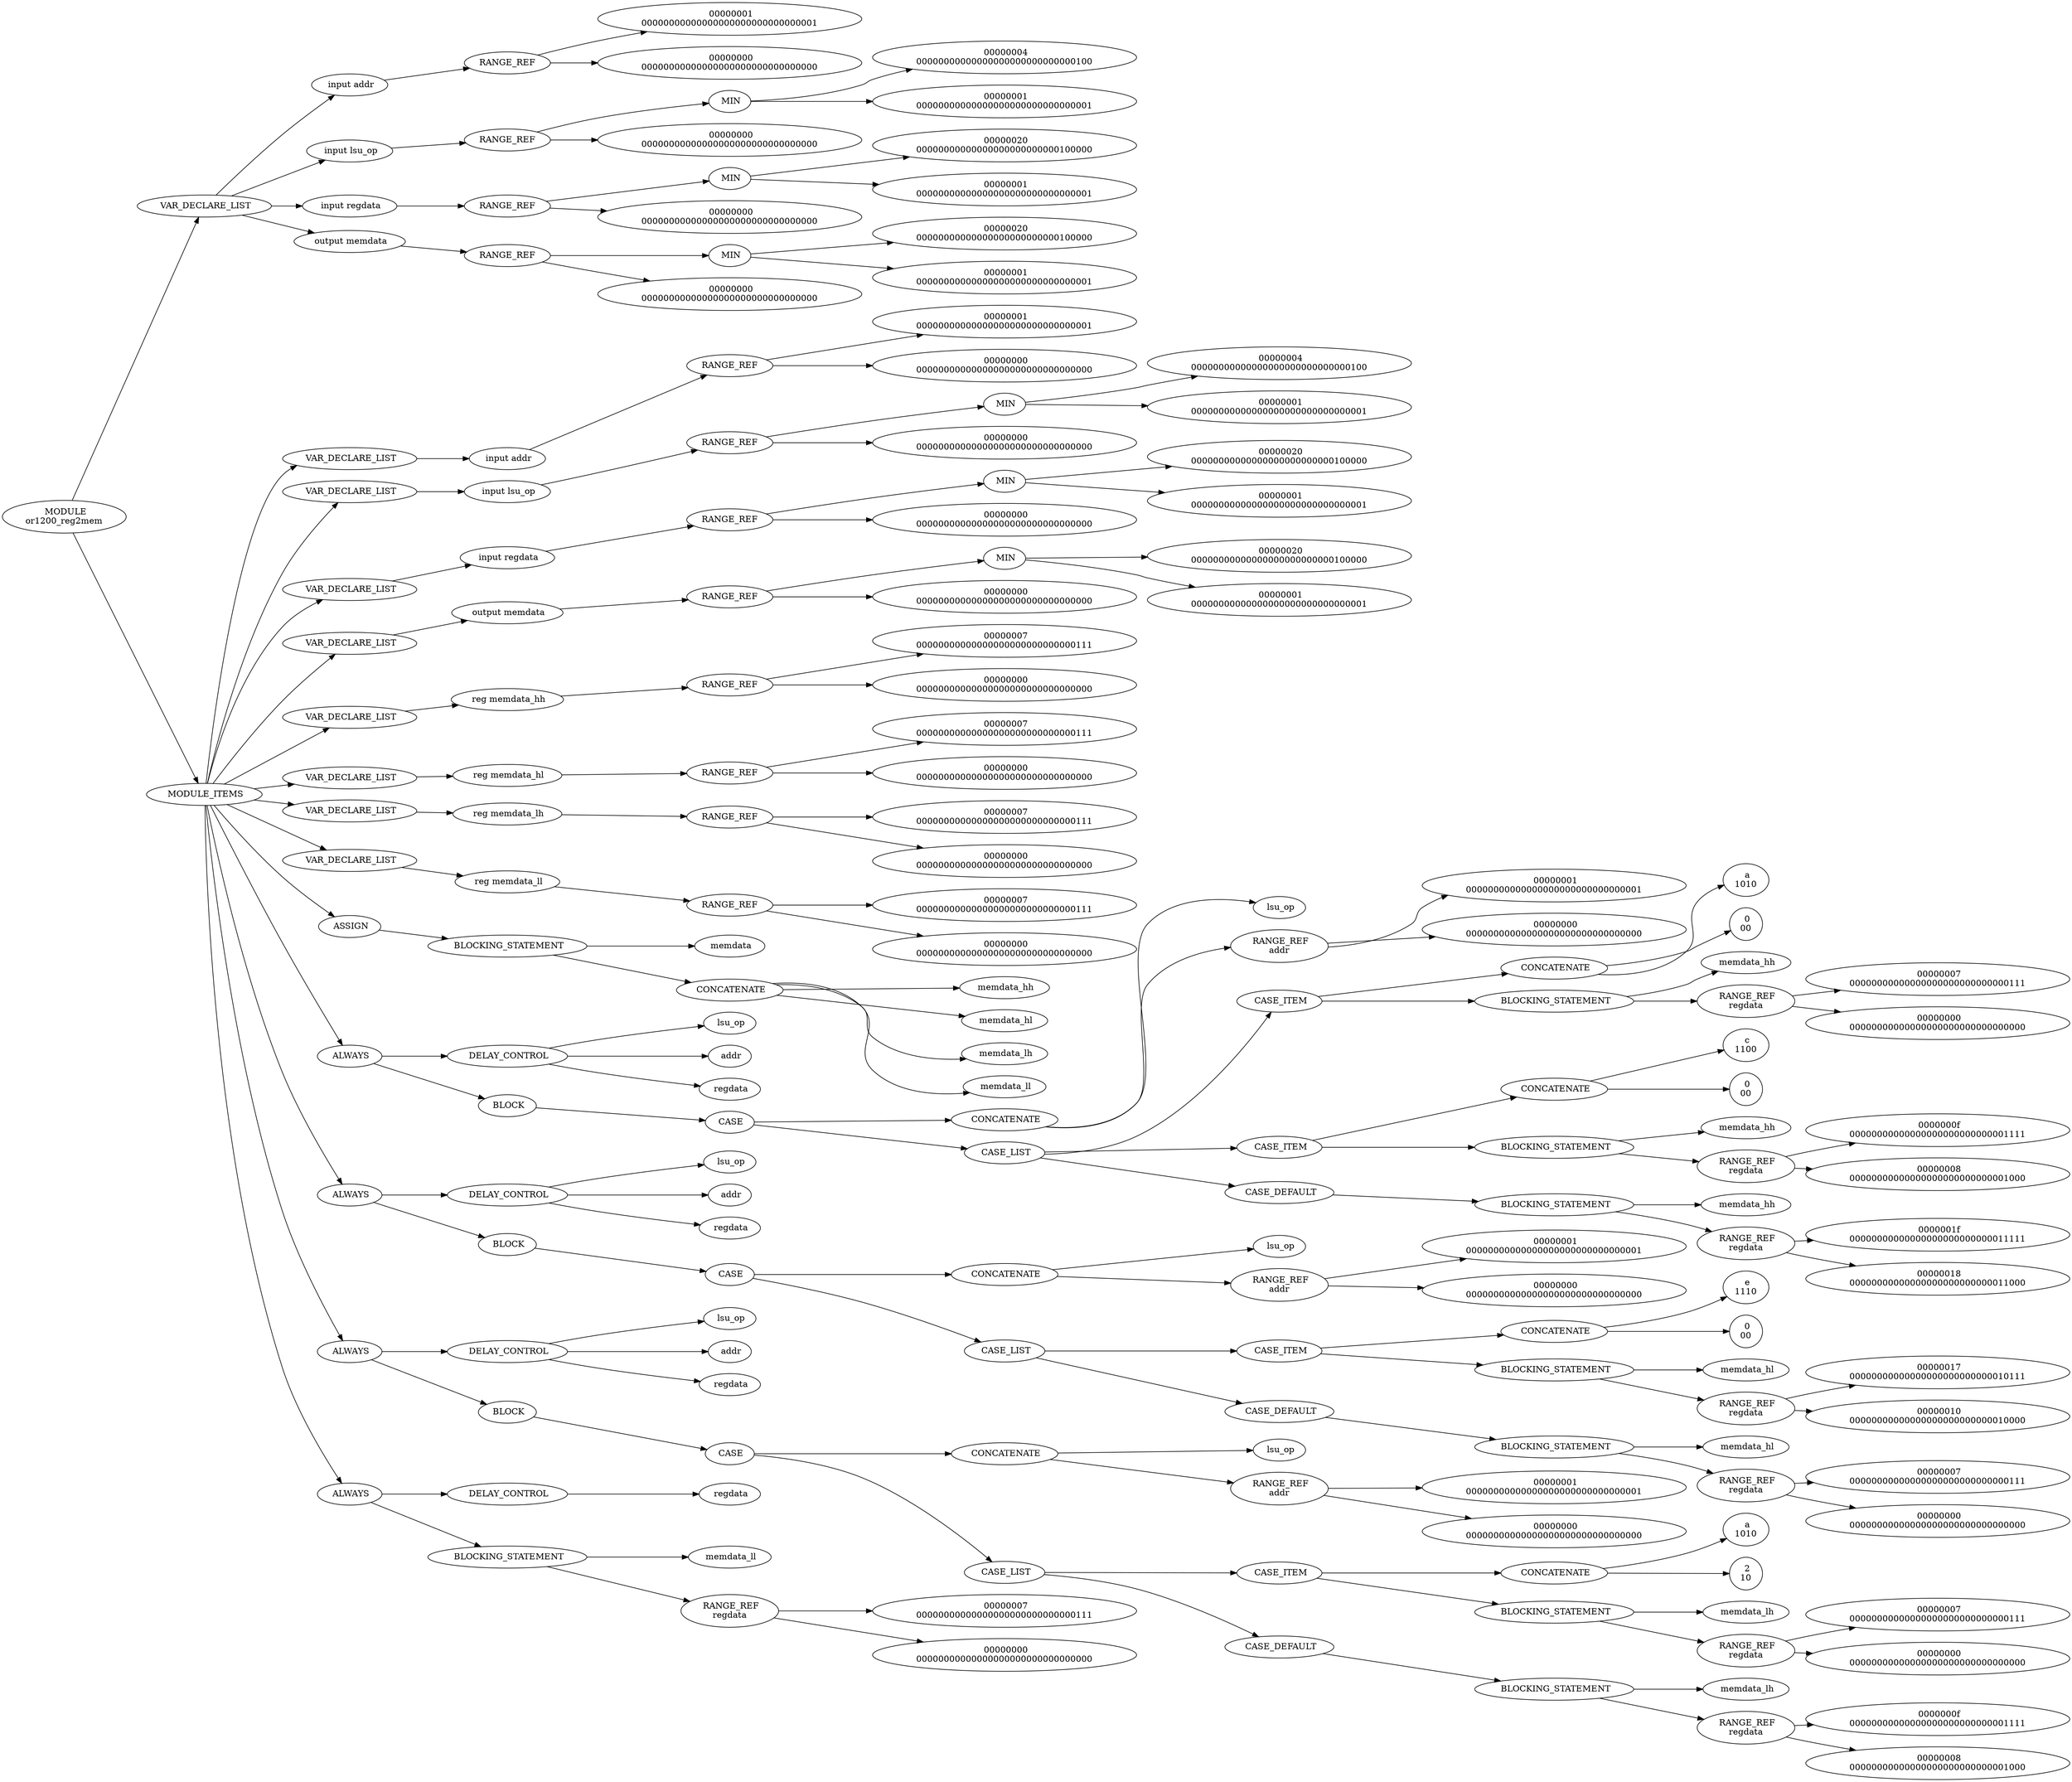 digraph G {	
rankdir=LR;	
ranksep=.25;
	0 [label=< MODULE<br/>or1200_reg2mem>];
	1 [label=< VAR_DECLARE_LIST>];
	0 -> 1;
	2 [label=< input addr>];
	1 -> 2;
	3 [label=<RANGE_REF>];
	2 -> 3;
	4 [label=< 00000001<br/>00000000000000000000000000000001>];
	3 -> 4;
	5 [label=< 00000000<br/>00000000000000000000000000000000>];
	3 -> 5;
	6 [label=< input lsu_op>];
	1 -> 6;
	7 [label=<RANGE_REF>];
	6 -> 7;
	8 [label=< MIN>];
	7 -> 8;
	9 [label=< 00000004<br/>00000000000000000000000000000100>];
	8 -> 9;
	10 [label=< 00000001<br/>00000000000000000000000000000001>];
	8 -> 10;
	11 [label=< 00000000<br/>00000000000000000000000000000000>];
	7 -> 11;
	12 [label=< input regdata>];
	1 -> 12;
	13 [label=<RANGE_REF>];
	12 -> 13;
	14 [label=< MIN>];
	13 -> 14;
	15 [label=< 00000020<br/>00000000000000000000000000100000>];
	14 -> 15;
	16 [label=< 00000001<br/>00000000000000000000000000000001>];
	14 -> 16;
	17 [label=< 00000000<br/>00000000000000000000000000000000>];
	13 -> 17;
	18 [label=< output memdata>];
	1 -> 18;
	19 [label=<RANGE_REF>];
	18 -> 19;
	20 [label=< MIN>];
	19 -> 20;
	21 [label=< 00000020<br/>00000000000000000000000000100000>];
	20 -> 21;
	22 [label=< 00000001<br/>00000000000000000000000000000001>];
	20 -> 22;
	23 [label=< 00000000<br/>00000000000000000000000000000000>];
	19 -> 23;
	24 [label=< MODULE_ITEMS>];
	0 -> 24;
	25 [label=< VAR_DECLARE_LIST>];
	24 -> 25;
	26 [label=< input addr>];
	25 -> 26;
	27 [label=<RANGE_REF>];
	26 -> 27;
	28 [label=< 00000001<br/>00000000000000000000000000000001>];
	27 -> 28;
	29 [label=< 00000000<br/>00000000000000000000000000000000>];
	27 -> 29;
	30 [label=< VAR_DECLARE_LIST>];
	24 -> 30;
	31 [label=< input lsu_op>];
	30 -> 31;
	32 [label=<RANGE_REF>];
	31 -> 32;
	33 [label=< MIN>];
	32 -> 33;
	34 [label=< 00000004<br/>00000000000000000000000000000100>];
	33 -> 34;
	35 [label=< 00000001<br/>00000000000000000000000000000001>];
	33 -> 35;
	36 [label=< 00000000<br/>00000000000000000000000000000000>];
	32 -> 36;
	37 [label=< VAR_DECLARE_LIST>];
	24 -> 37;
	38 [label=< input regdata>];
	37 -> 38;
	39 [label=<RANGE_REF>];
	38 -> 39;
	40 [label=< MIN>];
	39 -> 40;
	41 [label=< 00000020<br/>00000000000000000000000000100000>];
	40 -> 41;
	42 [label=< 00000001<br/>00000000000000000000000000000001>];
	40 -> 42;
	43 [label=< 00000000<br/>00000000000000000000000000000000>];
	39 -> 43;
	44 [label=< VAR_DECLARE_LIST>];
	24 -> 44;
	45 [label=< output memdata>];
	44 -> 45;
	46 [label=<RANGE_REF>];
	45 -> 46;
	47 [label=< MIN>];
	46 -> 47;
	48 [label=< 00000020<br/>00000000000000000000000000100000>];
	47 -> 48;
	49 [label=< 00000001<br/>00000000000000000000000000000001>];
	47 -> 49;
	50 [label=< 00000000<br/>00000000000000000000000000000000>];
	46 -> 50;
	51 [label=< VAR_DECLARE_LIST>];
	24 -> 51;
	52 [label=< reg memdata_hh>];
	51 -> 52;
	53 [label=<RANGE_REF>];
	52 -> 53;
	54 [label=< 00000007<br/>00000000000000000000000000000111>];
	53 -> 54;
	55 [label=< 00000000<br/>00000000000000000000000000000000>];
	53 -> 55;
	56 [label=< VAR_DECLARE_LIST>];
	24 -> 56;
	57 [label=< reg memdata_hl>];
	56 -> 57;
	58 [label=<RANGE_REF>];
	57 -> 58;
	59 [label=< 00000007<br/>00000000000000000000000000000111>];
	58 -> 59;
	60 [label=< 00000000<br/>00000000000000000000000000000000>];
	58 -> 60;
	61 [label=< VAR_DECLARE_LIST>];
	24 -> 61;
	62 [label=< reg memdata_lh>];
	61 -> 62;
	63 [label=<RANGE_REF>];
	62 -> 63;
	64 [label=< 00000007<br/>00000000000000000000000000000111>];
	63 -> 64;
	65 [label=< 00000000<br/>00000000000000000000000000000000>];
	63 -> 65;
	66 [label=< VAR_DECLARE_LIST>];
	24 -> 66;
	67 [label=< reg memdata_ll>];
	66 -> 67;
	68 [label=<RANGE_REF>];
	67 -> 68;
	69 [label=< 00000007<br/>00000000000000000000000000000111>];
	68 -> 69;
	70 [label=< 00000000<br/>00000000000000000000000000000000>];
	68 -> 70;
	71 [label=< ASSIGN>];
	24 -> 71;
	72 [label=< BLOCKING_STATEMENT>];
	71 -> 72;
	73 [label=< memdata>];
	72 -> 73;
	74 [label=< CONCATENATE>];
	72 -> 74;
	75 [label=< memdata_hh>];
	74 -> 75;
	76 [label=< memdata_hl>];
	74 -> 76;
	77 [label=< memdata_lh>];
	74 -> 77;
	78 [label=< memdata_ll>];
	74 -> 78;
	79 [label=< ALWAYS>];
	24 -> 79;
	80 [label=< DELAY_CONTROL>];
	79 -> 80;
	81 [label=< lsu_op>];
	80 -> 81;
	82 [label=< addr>];
	80 -> 82;
	83 [label=< regdata>];
	80 -> 83;
	84 [label=< BLOCK>];
	79 -> 84;
	85 [label=< CASE>];
	84 -> 85;
	86 [label=< CONCATENATE>];
	85 -> 86;
	87 [label=< lsu_op>];
	86 -> 87;
	88 [label=< RANGE_REF<br/>addr>];
	86 -> 88;
	89 [label=< 00000001<br/>00000000000000000000000000000001>];
	88 -> 89;
	90 [label=< 00000000<br/>00000000000000000000000000000000>];
	88 -> 90;
	91 [label=< CASE_LIST>];
	85 -> 91;
	92 [label=< CASE_ITEM>];
	91 -> 92;
	93 [label=< CONCATENATE>];
	92 -> 93;
	94 [label=< a<br/>1010>];
	93 -> 94;
	95 [label=< 0<br/>00>];
	93 -> 95;
	96 [label=< BLOCKING_STATEMENT>];
	92 -> 96;
	97 [label=< memdata_hh>];
	96 -> 97;
	98 [label=< RANGE_REF<br/>regdata>];
	96 -> 98;
	99 [label=< 00000007<br/>00000000000000000000000000000111>];
	98 -> 99;
	100 [label=< 00000000<br/>00000000000000000000000000000000>];
	98 -> 100;
	101 [label=< CASE_ITEM>];
	91 -> 101;
	102 [label=< CONCATENATE>];
	101 -> 102;
	103 [label=< c<br/>1100>];
	102 -> 103;
	104 [label=< 0<br/>00>];
	102 -> 104;
	105 [label=< BLOCKING_STATEMENT>];
	101 -> 105;
	106 [label=< memdata_hh>];
	105 -> 106;
	107 [label=< RANGE_REF<br/>regdata>];
	105 -> 107;
	108 [label=< 0000000f<br/>00000000000000000000000000001111>];
	107 -> 108;
	109 [label=< 00000008<br/>00000000000000000000000000001000>];
	107 -> 109;
	110 [label=< CASE_DEFAULT>];
	91 -> 110;
	111 [label=< BLOCKING_STATEMENT>];
	110 -> 111;
	112 [label=< memdata_hh>];
	111 -> 112;
	113 [label=< RANGE_REF<br/>regdata>];
	111 -> 113;
	114 [label=< 0000001f<br/>00000000000000000000000000011111>];
	113 -> 114;
	115 [label=< 00000018<br/>00000000000000000000000000011000>];
	113 -> 115;
	116 [label=< ALWAYS>];
	24 -> 116;
	117 [label=< DELAY_CONTROL>];
	116 -> 117;
	118 [label=< lsu_op>];
	117 -> 118;
	119 [label=< addr>];
	117 -> 119;
	120 [label=< regdata>];
	117 -> 120;
	121 [label=< BLOCK>];
	116 -> 121;
	122 [label=< CASE>];
	121 -> 122;
	123 [label=< CONCATENATE>];
	122 -> 123;
	124 [label=< lsu_op>];
	123 -> 124;
	125 [label=< RANGE_REF<br/>addr>];
	123 -> 125;
	126 [label=< 00000001<br/>00000000000000000000000000000001>];
	125 -> 126;
	127 [label=< 00000000<br/>00000000000000000000000000000000>];
	125 -> 127;
	128 [label=< CASE_LIST>];
	122 -> 128;
	129 [label=< CASE_ITEM>];
	128 -> 129;
	130 [label=< CONCATENATE>];
	129 -> 130;
	131 [label=< e<br/>1110>];
	130 -> 131;
	132 [label=< 0<br/>00>];
	130 -> 132;
	133 [label=< BLOCKING_STATEMENT>];
	129 -> 133;
	134 [label=< memdata_hl>];
	133 -> 134;
	135 [label=< RANGE_REF<br/>regdata>];
	133 -> 135;
	136 [label=< 00000017<br/>00000000000000000000000000010111>];
	135 -> 136;
	137 [label=< 00000010<br/>00000000000000000000000000010000>];
	135 -> 137;
	138 [label=< CASE_DEFAULT>];
	128 -> 138;
	139 [label=< BLOCKING_STATEMENT>];
	138 -> 139;
	140 [label=< memdata_hl>];
	139 -> 140;
	141 [label=< RANGE_REF<br/>regdata>];
	139 -> 141;
	142 [label=< 00000007<br/>00000000000000000000000000000111>];
	141 -> 142;
	143 [label=< 00000000<br/>00000000000000000000000000000000>];
	141 -> 143;
	144 [label=< ALWAYS>];
	24 -> 144;
	145 [label=< DELAY_CONTROL>];
	144 -> 145;
	146 [label=< lsu_op>];
	145 -> 146;
	147 [label=< addr>];
	145 -> 147;
	148 [label=< regdata>];
	145 -> 148;
	149 [label=< BLOCK>];
	144 -> 149;
	150 [label=< CASE>];
	149 -> 150;
	151 [label=< CONCATENATE>];
	150 -> 151;
	152 [label=< lsu_op>];
	151 -> 152;
	153 [label=< RANGE_REF<br/>addr>];
	151 -> 153;
	154 [label=< 00000001<br/>00000000000000000000000000000001>];
	153 -> 154;
	155 [label=< 00000000<br/>00000000000000000000000000000000>];
	153 -> 155;
	156 [label=< CASE_LIST>];
	150 -> 156;
	157 [label=< CASE_ITEM>];
	156 -> 157;
	158 [label=< CONCATENATE>];
	157 -> 158;
	159 [label=< a<br/>1010>];
	158 -> 159;
	160 [label=< 2<br/>10>];
	158 -> 160;
	161 [label=< BLOCKING_STATEMENT>];
	157 -> 161;
	162 [label=< memdata_lh>];
	161 -> 162;
	163 [label=< RANGE_REF<br/>regdata>];
	161 -> 163;
	164 [label=< 00000007<br/>00000000000000000000000000000111>];
	163 -> 164;
	165 [label=< 00000000<br/>00000000000000000000000000000000>];
	163 -> 165;
	166 [label=< CASE_DEFAULT>];
	156 -> 166;
	167 [label=< BLOCKING_STATEMENT>];
	166 -> 167;
	168 [label=< memdata_lh>];
	167 -> 168;
	169 [label=< RANGE_REF<br/>regdata>];
	167 -> 169;
	170 [label=< 0000000f<br/>00000000000000000000000000001111>];
	169 -> 170;
	171 [label=< 00000008<br/>00000000000000000000000000001000>];
	169 -> 171;
	172 [label=< ALWAYS>];
	24 -> 172;
	173 [label=< DELAY_CONTROL>];
	172 -> 173;
	174 [label=< regdata>];
	173 -> 174;
	175 [label=< BLOCKING_STATEMENT>];
	172 -> 175;
	176 [label=< memdata_ll>];
	175 -> 176;
	177 [label=< RANGE_REF<br/>regdata>];
	175 -> 177;
	178 [label=< 00000007<br/>00000000000000000000000000000111>];
	177 -> 178;
	179 [label=< 00000000<br/>00000000000000000000000000000000>];
	177 -> 179;
}
